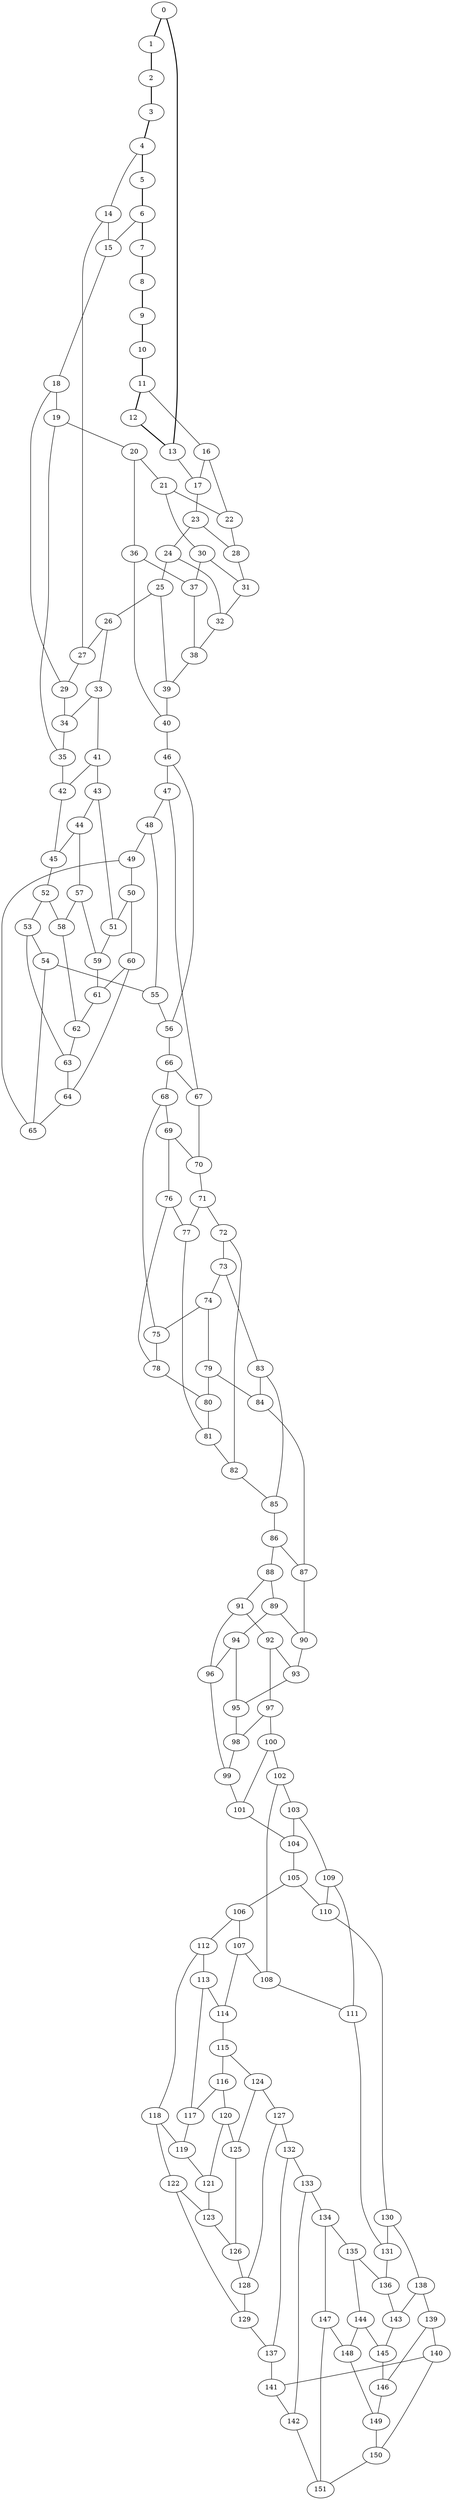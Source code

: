 //Inside of this graph isn't 3-connected
graph G {
0 [ pos = " 30.50,0.00!" ];
0 -- 1[style=bold];
0 -- 13[style=bold];
1 [ pos = " 27.48,13.23!" ];
1 -- 2[style=bold];
2 [ pos = " 19.02,23.85!" ];
2 -- 3[style=bold];
3 [ pos = " 6.79,29.74!" ];
3 -- 4[style=bold];
4 [ pos = " -6.79,29.74!" ];
4 -- 5[style=bold];
4 -- 14;
5 [ pos = " -19.02,23.85!" ];
5 -- 6[style=bold];
6 [ pos = " -27.48,13.23!" ];
6 -- 7[style=bold];
6 -- 15;
7 [ pos = " -30.50,0.00!" ];
7 -- 8[style=bold];
8 [ pos = " -27.48,-13.23!" ];
8 -- 9[style=bold];
9 [ pos = " -19.02,-23.85!" ];
9 -- 10[style=bold];
10 [ pos = " -6.79,-29.74!" ];
10 -- 11[style=bold];
11 [ pos = " 6.79,-29.74!" ];
11 -- 12[style=bold];
11 -- 16;
12 [ pos = " 19.02,-23.85!" ];
12 -- 13[style=bold];
13 [ pos = " 27.48,-13.23!" ];
13 -- 17;
14 -- 15;
14 -- 27;
15 -- 18;
16 -- 17;
16 -- 22;
17 -- 23;
18 -- 19;
18 -- 29;
19 -- 20;
19 -- 35;
20 -- 21;
20 -- 36;
21 -- 22;
21 -- 30;
22 -- 28;
23 -- 24;
23 -- 28;
24 -- 25;
24 -- 32;
25 -- 26;
25 -- 39;
26 -- 27;
26 -- 33;
27 -- 29;
28 -- 31;
29 -- 34;
30 -- 31;
30 -- 37;
31 -- 32;
32 -- 38;
33 -- 34;
33 -- 41;
34 -- 35;
35 -- 42;
36 -- 37;
36 -- 40;
37 -- 38;
38 -- 39;
39 -- 40;
40 -- 46;
41 -- 42;
41 -- 43;
42 -- 45;
43 -- 44;
43 -- 51;
44 -- 45;
44 -- 57;
45 -- 52;
46 -- 47;
46 -- 56;
47 -- 48;
47 -- 67;
48 -- 49;
48 -- 55;
49 -- 50;
49 -- 65;
50 -- 51;
50 -- 60;
51 -- 59;
52 -- 53;
52 -- 58;
53 -- 54;
53 -- 63;
54 -- 55;
54 -- 65;
55 -- 56;
56 -- 66;
57 -- 58;
57 -- 59;
58 -- 62;
59 -- 61;
60 -- 61;
60 -- 64;
61 -- 62;
62 -- 63;
63 -- 64;
64 -- 65;
66 -- 67;
66 -- 68;
67 -- 70;
68 -- 69;
68 -- 75;
69 -- 70;
69 -- 76;
70 -- 71;
71 -- 72;
71 -- 77;
72 -- 73;
72 -- 82;
73 -- 74;
73 -- 83;
74 -- 75;
74 -- 79;
75 -- 78;
76 -- 77;
76 -- 78;
77 -- 81;
78 -- 80;
79 -- 80;
79 -- 84;
80 -- 81;
81 -- 82;
82 -- 85;
83 -- 84;
83 -- 85;
84 -- 87;
85 -- 86;
86 -- 87;
86 -- 88;
87 -- 90;
88 -- 89;
88 -- 91;
89 -- 90;
89 -- 94;
90 -- 93;
91 -- 92;
91 -- 96;
92 -- 93;
92 -- 97;
93 -- 95;
94 -- 95;
94 -- 96;
95 -- 98;
96 -- 99;
97 -- 98;
97 -- 100;
98 -- 99;
99 -- 101;
100 -- 101;
100 -- 102;
101 -- 104;
102 -- 103;
102 -- 108;
103 -- 104;
103 -- 109;
104 -- 105;
105 -- 106;
105 -- 110;
106 -- 107;
106 -- 112;
107 -- 108;
107 -- 114;
108 -- 111;
109 -- 110;
109 -- 111;
110 -- 130;
111 -- 131;
112 -- 113;
112 -- 118;
113 -- 114;
113 -- 117;
114 -- 115;
115 -- 116;
115 -- 124;
116 -- 117;
116 -- 120;
117 -- 119;
118 -- 119;
118 -- 122;
119 -- 121;
120 -- 121;
120 -- 125;
121 -- 123;
122 -- 123;
122 -- 129;
123 -- 126;
124 -- 125;
124 -- 127;
125 -- 126;
126 -- 128;
127 -- 128;
127 -- 132;
128 -- 129;
129 -- 137;
130 -- 131;
130 -- 138;
131 -- 136;
132 -- 133;
132 -- 137;
133 -- 134;
133 -- 142;
134 -- 135;
134 -- 147;
135 -- 136;
135 -- 144;
136 -- 143;
137 -- 141;
138 -- 139;
138 -- 143;
139 -- 140;
139 -- 146;
140 -- 141;
140 -- 150;
141 -- 142;
142 -- 151;
143 -- 145;
144 -- 145;
144 -- 148;
145 -- 146;
146 -- 149;
147 -- 148;
147 -- 151;
148 -- 149;
149 -- 150;
150 -- 151;
}
